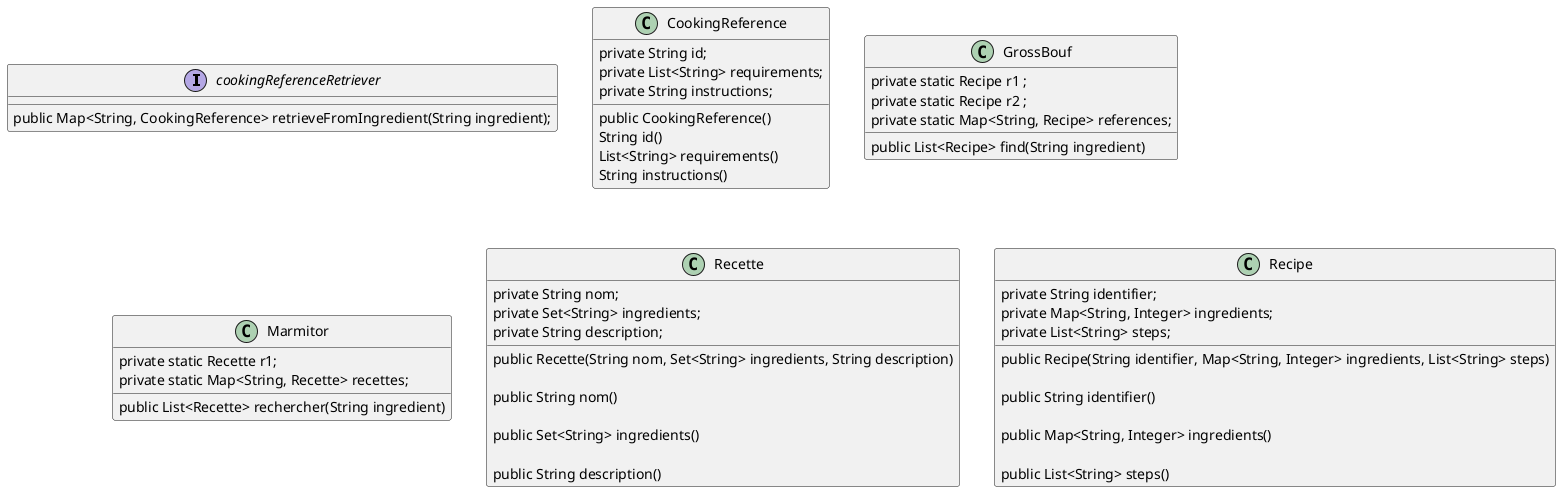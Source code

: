 @startuml

interface cookingReferenceRetriever{
    public Map<String, CookingReference> retrieveFromIngredient(String ingredient);
}
class CookingReference{
    private String id;
    private List<String> requirements;
    private String instructions;
    public CookingReference()
     String id()
     List<String> requirements()
     String instructions()
}

class GrossBouf{
        private static Recipe r1 ;
        private static Recipe r2 ;
        private static Map<String, Recipe> references;
        public List<Recipe> find(String ingredient)

}

class Marmitor{
        private static Recette r1;
        private static Map<String, Recette> recettes;
        public List<Recette> rechercher(String ingredient)
}
class Recette{
    private String nom;
        private Set<String> ingredients;
        private String description;

        public Recette(String nom, Set<String> ingredients, String description)

        public String nom()

        public Set<String> ingredients()

        public String description()
}

class Recipe {
    private String identifier;
        private Map<String, Integer> ingredients;
        private List<String> steps;

        public Recipe(String identifier, Map<String, Integer> ingredients, List<String> steps)

        public String identifier()

        public Map<String, Integer> ingredients()

        public List<String> steps()
}
@enduml